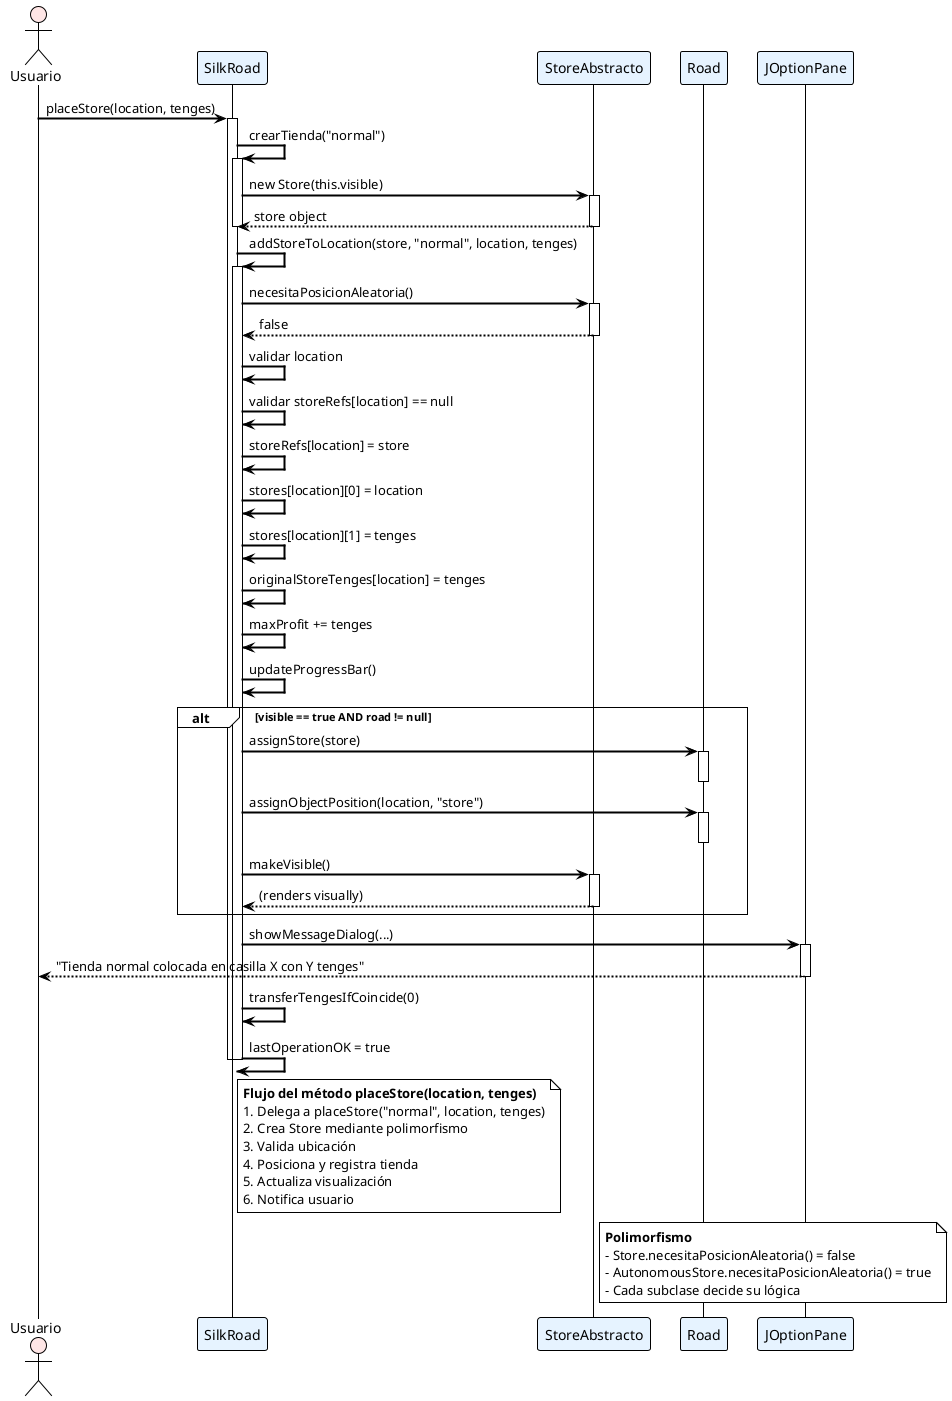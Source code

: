 @startuml placeStore_normal_secuencia
!theme plain
skinparam sequenceArrowThickness 2
skinparam ParticipantBackgroundColor #E6F3FF
skinparam ActorBackgroundColor #FFE6E6

actor Usuario
participant "SilkRoad" as SR
participant "StoreAbstracto" as SA
participant "Road" as RD
participant "JOptionPane" as JOP

Usuario -> SR: placeStore(location, tenges)
activate SR

SR -> SR: crearTienda("normal")
activate SR
SR -> SA: new Store(this.visible)
activate SA
SA --> SR: store object
deactivate SA
deactivate SR

SR -> SR: addStoreToLocation(store, "normal", location, tenges)
activate SR

SR -> SA: necesitaPosicionAleatoria()
activate SA
SA --> SR: false
deactivate SA

SR -> SR: validar location
SR -> SR: validar storeRefs[location] == null

SR -> SR: storeRefs[location] = store
SR -> SR: stores[location][0] = location
SR -> SR: stores[location][1] = tenges
SR -> SR: originalStoreTenges[location] = tenges
SR -> SR: maxProfit += tenges
SR -> SR: updateProgressBar()

alt visible == true AND road != null
    SR -> RD: assignStore(store)
    activate RD
    deactivate RD
    
    SR -> RD: assignObjectPosition(location, "store")
    activate RD
    deactivate RD
    
    SR -> SA: makeVisible()
    activate SA
    SA --> SR: (renders visually)
    deactivate SA
end

SR -> JOP: showMessageDialog(...)
activate JOP
JOP --> Usuario: "Tienda normal colocada en casilla X con Y tenges"
deactivate JOP

SR -> SR: transferTengesIfCoincide(0)
SR -> SR: lastOperationOK = true

deactivate SR
deactivate SR
deactivate SR

note right of SR
  **Flujo del método placeStore(location, tenges)**
  1. Delega a placeStore("normal", location, tenges)
  2. Crea Store mediante polimorfismo
  3. Valida ubicación
  4. Posiciona y registra tienda
  5. Actualiza visualización
  6. Notifica usuario
end note

note right of SA
  **Polimorfismo**
  - Store.necesitaPosicionAleatoria() = false
  - AutonomousStore.necesitaPosicionAleatoria() = true
  - Cada subclase decide su lógica
end note

@enduml
